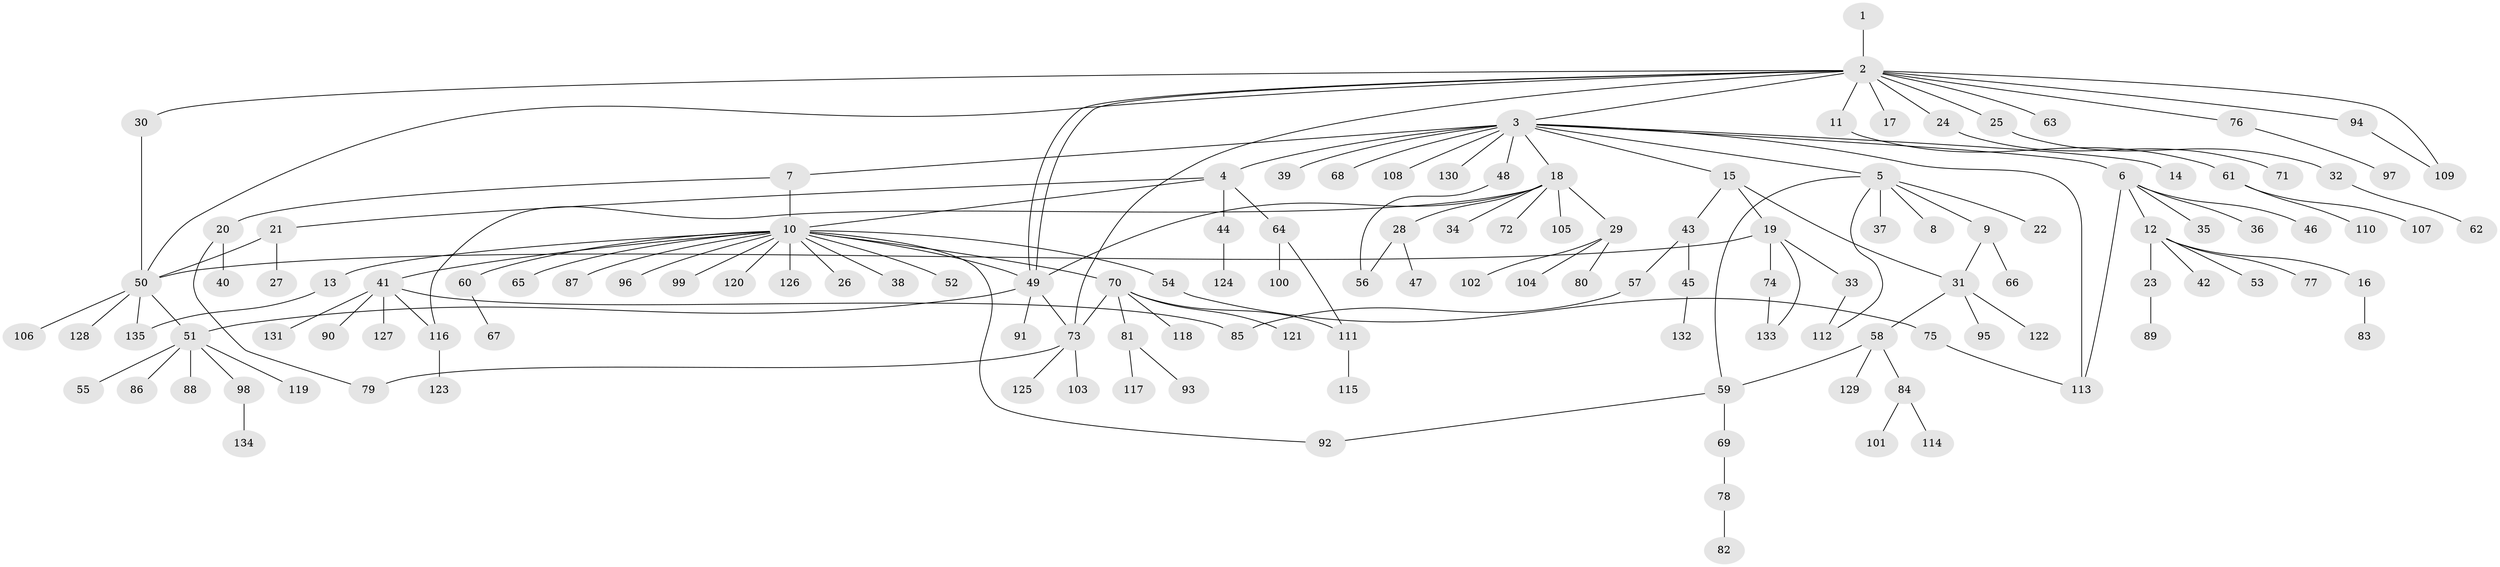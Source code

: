 // coarse degree distribution, {1: 0.5612244897959183, 13: 0.02040816326530612, 6: 0.05102040816326531, 5: 0.05102040816326531, 3: 0.05102040816326531, 22: 0.01020408163265306, 2: 0.21428571428571427, 7: 0.030612244897959183, 4: 0.01020408163265306}
// Generated by graph-tools (version 1.1) at 2025/23/03/03/25 07:23:51]
// undirected, 135 vertices, 158 edges
graph export_dot {
graph [start="1"]
  node [color=gray90,style=filled];
  1;
  2;
  3;
  4;
  5;
  6;
  7;
  8;
  9;
  10;
  11;
  12;
  13;
  14;
  15;
  16;
  17;
  18;
  19;
  20;
  21;
  22;
  23;
  24;
  25;
  26;
  27;
  28;
  29;
  30;
  31;
  32;
  33;
  34;
  35;
  36;
  37;
  38;
  39;
  40;
  41;
  42;
  43;
  44;
  45;
  46;
  47;
  48;
  49;
  50;
  51;
  52;
  53;
  54;
  55;
  56;
  57;
  58;
  59;
  60;
  61;
  62;
  63;
  64;
  65;
  66;
  67;
  68;
  69;
  70;
  71;
  72;
  73;
  74;
  75;
  76;
  77;
  78;
  79;
  80;
  81;
  82;
  83;
  84;
  85;
  86;
  87;
  88;
  89;
  90;
  91;
  92;
  93;
  94;
  95;
  96;
  97;
  98;
  99;
  100;
  101;
  102;
  103;
  104;
  105;
  106;
  107;
  108;
  109;
  110;
  111;
  112;
  113;
  114;
  115;
  116;
  117;
  118;
  119;
  120;
  121;
  122;
  123;
  124;
  125;
  126;
  127;
  128;
  129;
  130;
  131;
  132;
  133;
  134;
  135;
  1 -- 2;
  2 -- 3;
  2 -- 11;
  2 -- 17;
  2 -- 24;
  2 -- 25;
  2 -- 30;
  2 -- 49;
  2 -- 49;
  2 -- 50;
  2 -- 63;
  2 -- 73;
  2 -- 76;
  2 -- 94;
  2 -- 109;
  3 -- 4;
  3 -- 5;
  3 -- 6;
  3 -- 7;
  3 -- 14;
  3 -- 15;
  3 -- 18;
  3 -- 39;
  3 -- 48;
  3 -- 68;
  3 -- 108;
  3 -- 113;
  3 -- 130;
  4 -- 10;
  4 -- 21;
  4 -- 44;
  4 -- 64;
  5 -- 8;
  5 -- 9;
  5 -- 22;
  5 -- 37;
  5 -- 59;
  5 -- 112;
  6 -- 12;
  6 -- 35;
  6 -- 36;
  6 -- 46;
  6 -- 113;
  7 -- 10;
  7 -- 20;
  9 -- 31;
  9 -- 66;
  10 -- 13;
  10 -- 26;
  10 -- 38;
  10 -- 41;
  10 -- 49;
  10 -- 52;
  10 -- 54;
  10 -- 60;
  10 -- 65;
  10 -- 70;
  10 -- 87;
  10 -- 92;
  10 -- 96;
  10 -- 99;
  10 -- 120;
  10 -- 126;
  11 -- 61;
  12 -- 16;
  12 -- 23;
  12 -- 42;
  12 -- 53;
  12 -- 77;
  13 -- 135;
  15 -- 19;
  15 -- 31;
  15 -- 43;
  16 -- 83;
  18 -- 28;
  18 -- 29;
  18 -- 34;
  18 -- 49;
  18 -- 72;
  18 -- 105;
  18 -- 116;
  19 -- 33;
  19 -- 50;
  19 -- 74;
  19 -- 133;
  20 -- 40;
  20 -- 79;
  21 -- 27;
  21 -- 50;
  23 -- 89;
  24 -- 71;
  25 -- 32;
  28 -- 47;
  28 -- 56;
  29 -- 80;
  29 -- 102;
  29 -- 104;
  30 -- 50;
  31 -- 58;
  31 -- 95;
  31 -- 122;
  32 -- 62;
  33 -- 112;
  41 -- 85;
  41 -- 90;
  41 -- 116;
  41 -- 127;
  41 -- 131;
  43 -- 45;
  43 -- 57;
  44 -- 124;
  45 -- 132;
  48 -- 56;
  49 -- 51;
  49 -- 73;
  49 -- 91;
  50 -- 51;
  50 -- 106;
  50 -- 128;
  50 -- 135;
  51 -- 55;
  51 -- 86;
  51 -- 88;
  51 -- 98;
  51 -- 119;
  54 -- 75;
  57 -- 85;
  58 -- 59;
  58 -- 84;
  58 -- 129;
  59 -- 69;
  59 -- 92;
  60 -- 67;
  61 -- 107;
  61 -- 110;
  64 -- 100;
  64 -- 111;
  69 -- 78;
  70 -- 73;
  70 -- 81;
  70 -- 111;
  70 -- 118;
  70 -- 121;
  73 -- 79;
  73 -- 103;
  73 -- 125;
  74 -- 133;
  75 -- 113;
  76 -- 97;
  78 -- 82;
  81 -- 93;
  81 -- 117;
  84 -- 101;
  84 -- 114;
  94 -- 109;
  98 -- 134;
  111 -- 115;
  116 -- 123;
}
